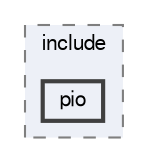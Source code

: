 digraph "pio"
{
 // LATEX_PDF_SIZE
  bgcolor="transparent";
  edge [fontname=FreeSans,fontsize=10,labelfontname=FreeSans,labelfontsize=10];
  node [fontname=FreeSans,fontsize=10,shape=box,height=0.2,width=0.4];
  compound=true
  subgraph clusterdir_aa47084d0f13b69a05b7aeca4035fbf6 {
    graph [ bgcolor="#edf0f7", pencolor="grey50", label="include", fontname=FreeSans,fontsize=10 style="filled,dashed", URL="dir_aa47084d0f13b69a05b7aeca4035fbf6.html",tooltip=""]
  dir_692bd65fd53cad159d15d1f4d3958270 [label="pio", fillcolor="#edf0f7", color="grey25", style="filled,bold", URL="dir_692bd65fd53cad159d15d1f4d3958270.html",tooltip=""];
  }
}
